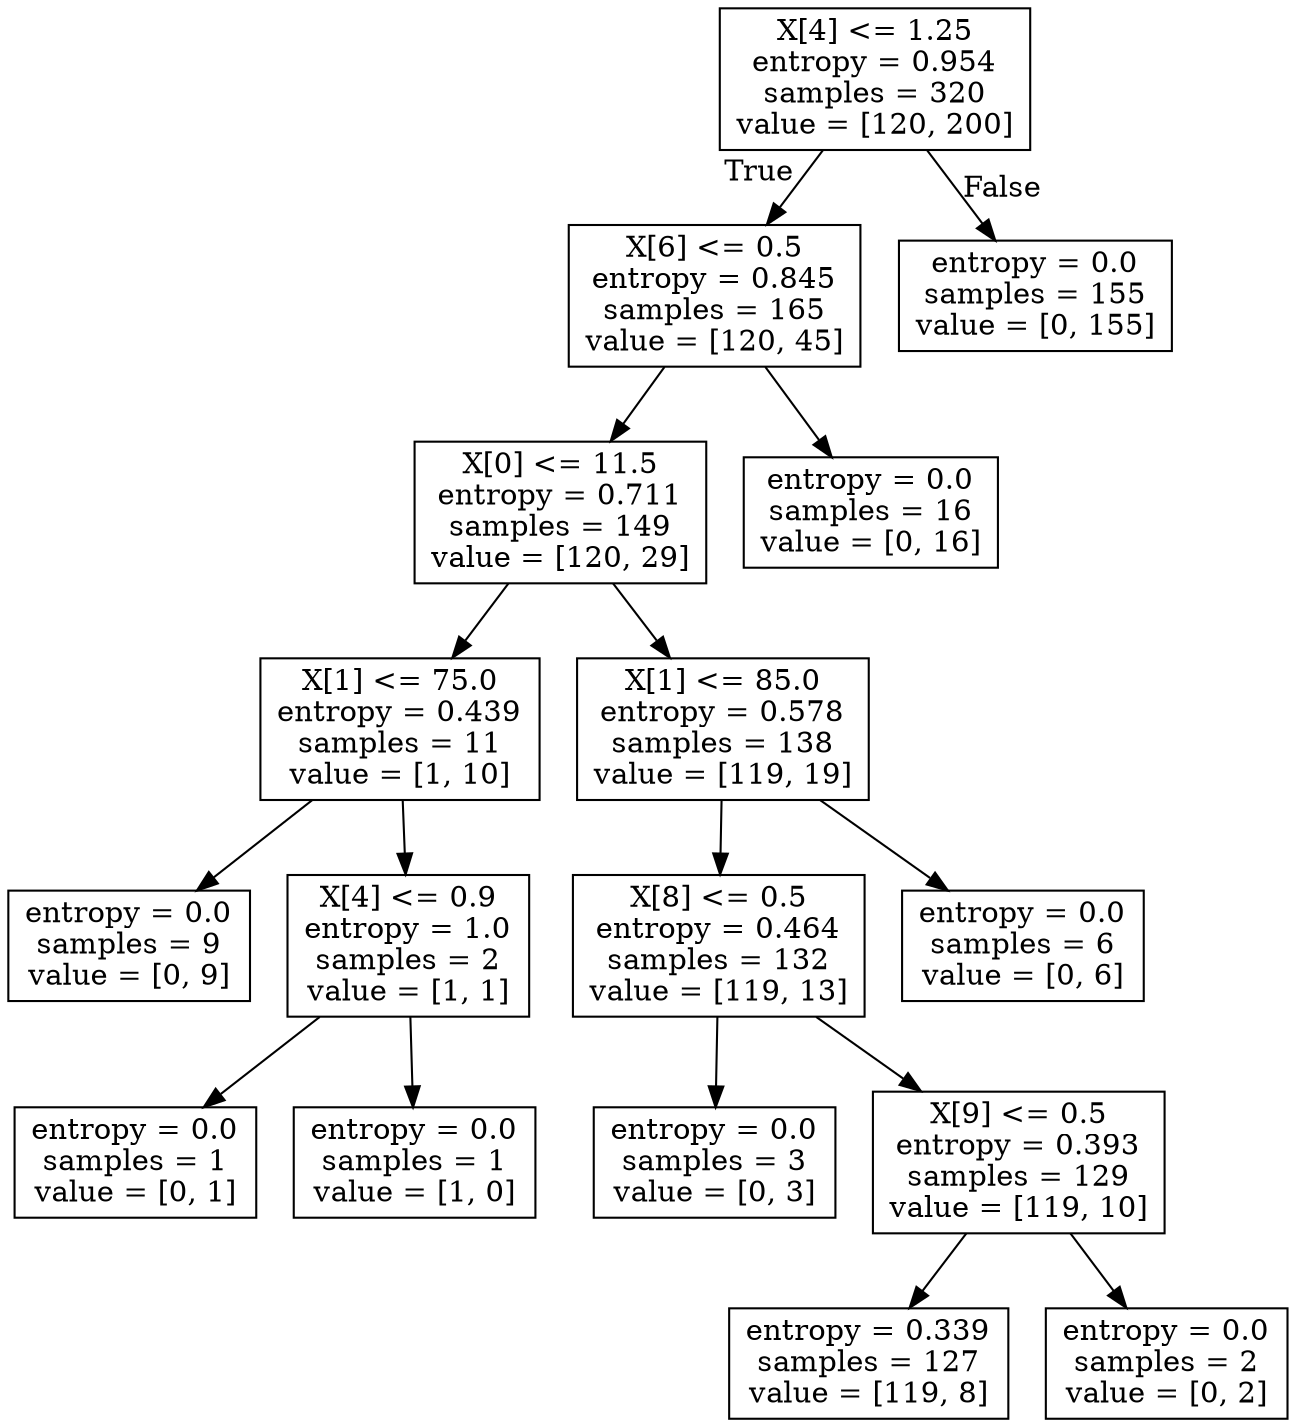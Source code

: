 digraph Tree {
node [shape=box] ;
0 [label="X[4] <= 1.25\nentropy = 0.954\nsamples = 320\nvalue = [120, 200]"] ;
1 [label="X[6] <= 0.5\nentropy = 0.845\nsamples = 165\nvalue = [120, 45]"] ;
0 -> 1 [labeldistance=2.5, labelangle=45, headlabel="True"] ;
2 [label="X[0] <= 11.5\nentropy = 0.711\nsamples = 149\nvalue = [120, 29]"] ;
1 -> 2 ;
3 [label="X[1] <= 75.0\nentropy = 0.439\nsamples = 11\nvalue = [1, 10]"] ;
2 -> 3 ;
4 [label="entropy = 0.0\nsamples = 9\nvalue = [0, 9]"] ;
3 -> 4 ;
5 [label="X[4] <= 0.9\nentropy = 1.0\nsamples = 2\nvalue = [1, 1]"] ;
3 -> 5 ;
6 [label="entropy = 0.0\nsamples = 1\nvalue = [0, 1]"] ;
5 -> 6 ;
7 [label="entropy = 0.0\nsamples = 1\nvalue = [1, 0]"] ;
5 -> 7 ;
8 [label="X[1] <= 85.0\nentropy = 0.578\nsamples = 138\nvalue = [119, 19]"] ;
2 -> 8 ;
9 [label="X[8] <= 0.5\nentropy = 0.464\nsamples = 132\nvalue = [119, 13]"] ;
8 -> 9 ;
10 [label="entropy = 0.0\nsamples = 3\nvalue = [0, 3]"] ;
9 -> 10 ;
11 [label="X[9] <= 0.5\nentropy = 0.393\nsamples = 129\nvalue = [119, 10]"] ;
9 -> 11 ;
12 [label="entropy = 0.339\nsamples = 127\nvalue = [119, 8]"] ;
11 -> 12 ;
13 [label="entropy = 0.0\nsamples = 2\nvalue = [0, 2]"] ;
11 -> 13 ;
14 [label="entropy = 0.0\nsamples = 6\nvalue = [0, 6]"] ;
8 -> 14 ;
15 [label="entropy = 0.0\nsamples = 16\nvalue = [0, 16]"] ;
1 -> 15 ;
16 [label="entropy = 0.0\nsamples = 155\nvalue = [0, 155]"] ;
0 -> 16 [labeldistance=2.5, labelangle=-45, headlabel="False"] ;
}